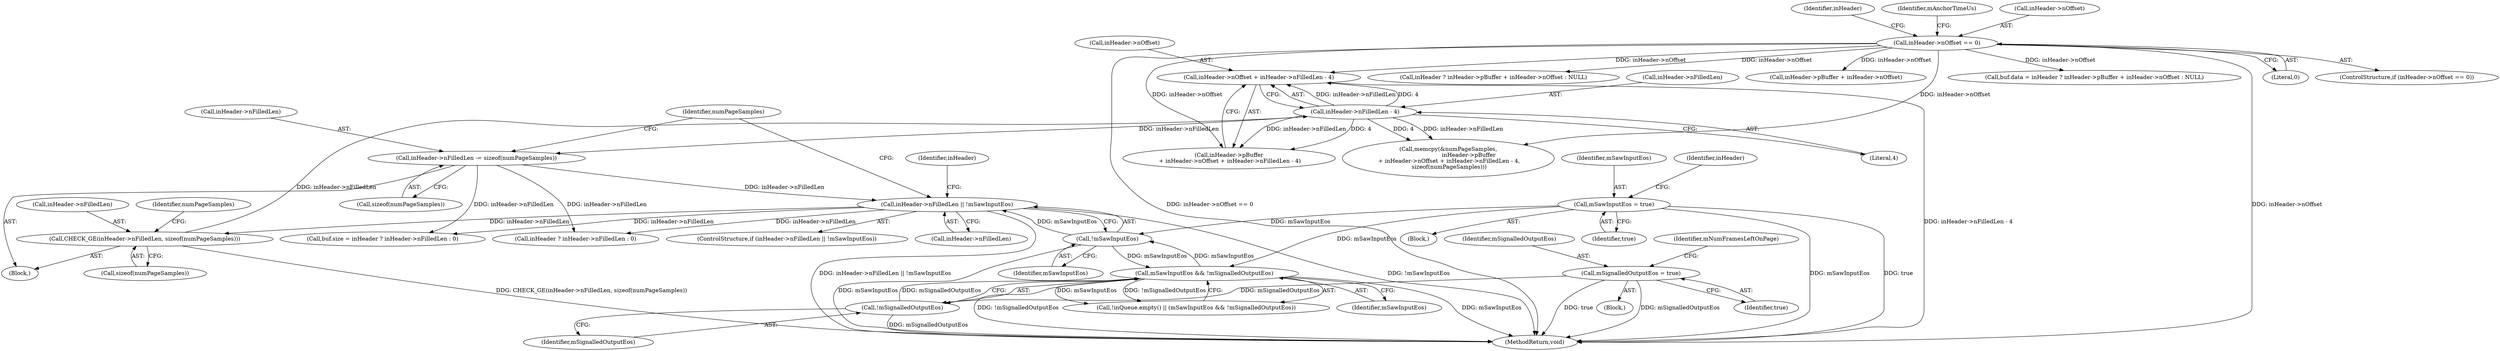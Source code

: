 digraph "0_Android_4e32001e4196f39ddd0b86686ae0231c8f5ed944_0@pointer" {
"1000328" [label="(Call,inHeader->nOffset + inHeader->nFilledLen - 4)"];
"1000340" [label="(Call,inHeader->nOffset == 0)"];
"1000332" [label="(Call,inHeader->nFilledLen - 4)"];
"1000315" [label="(Call,CHECK_GE(inHeader->nFilledLen, sizeof(numPageSamples)))"];
"1000308" [label="(Call,inHeader->nFilledLen || !mSawInputEos)"];
"1000354" [label="(Call,inHeader->nFilledLen -= sizeof(numPageSamples))"];
"1000312" [label="(Call,!mSawInputEos)"];
"1000304" [label="(Call,mSawInputEos = true)"];
"1000251" [label="(Call,mSawInputEos && !mSignalledOutputEos)"];
"1000253" [label="(Call,!mSignalledOutputEos)"];
"1000566" [label="(Call,mSignalledOutputEos = true)"];
"1000306" [label="(Identifier,true)"];
"1000383" [label="(Call,buf.size = inHeader ? inHeader->nFilledLen : 0)"];
"1000340" [label="(Call,inHeader->nOffset == 0)"];
"1000354" [label="(Call,inHeader->nFilledLen -= sizeof(numPageSamples))"];
"1000313" [label="(Identifier,mSawInputEos)"];
"1000329" [label="(Call,inHeader->nOffset)"];
"1000305" [label="(Identifier,mSawInputEos)"];
"1000317" [label="(Identifier,inHeader)"];
"1000373" [label="(Call,inHeader ? inHeader->pBuffer + inHeader->nOffset : NULL)"];
"1000319" [label="(Call,sizeof(numPageSamples))"];
"1000336" [label="(Literal,4)"];
"1000358" [label="(Call,sizeof(numPageSamples))"];
"1000251" [label="(Call,mSawInputEos && !mSignalledOutputEos)"];
"1000310" [label="(Identifier,inHeader)"];
"1000324" [label="(Call,inHeader->pBuffer\n + inHeader->nOffset + inHeader->nFilledLen - 4)"];
"1000303" [label="(Block,)"];
"1000314" [label="(Block,)"];
"1000375" [label="(Call,inHeader->pBuffer + inHeader->nOffset)"];
"1000248" [label="(Call,!inQueue.empty() || (mSawInputEos && !mSignalledOutputEos))"];
"1000566" [label="(Call,mSignalledOutputEos = true)"];
"1000308" [label="(Call,inHeader->nFilledLen || !mSawInputEos)"];
"1000356" [label="(Identifier,inHeader)"];
"1000567" [label="(Identifier,mSignalledOutputEos)"];
"1000304" [label="(Call,mSawInputEos = true)"];
"1000568" [label="(Identifier,true)"];
"1000323" [label="(Identifier,numPageSamples)"];
"1000253" [label="(Call,!mSignalledOutputEos)"];
"1000355" [label="(Call,inHeader->nFilledLen)"];
"1000307" [label="(ControlStructure,if (inHeader->nFilledLen || !mSawInputEos))"];
"1000630" [label="(MethodReturn,void)"];
"1000369" [label="(Call,buf.data = inHeader ? inHeader->pBuffer + inHeader->nOffset : NULL)"];
"1000312" [label="(Call,!mSawInputEos)"];
"1000560" [label="(Block,)"];
"1000321" [label="(Call,memcpy(&numPageSamples,\n                       inHeader->pBuffer\n + inHeader->nOffset + inHeader->nFilledLen - 4,\n sizeof(numPageSamples)))"];
"1000315" [label="(Call,CHECK_GE(inHeader->nFilledLen, sizeof(numPageSamples)))"];
"1000362" [label="(Identifier,numPageSamples)"];
"1000344" [label="(Literal,0)"];
"1000252" [label="(Identifier,mSawInputEos)"];
"1000347" [label="(Identifier,mAnchorTimeUs)"];
"1000387" [label="(Call,inHeader ? inHeader->nFilledLen : 0)"];
"1000316" [label="(Call,inHeader->nFilledLen)"];
"1000341" [label="(Call,inHeader->nOffset)"];
"1000328" [label="(Call,inHeader->nOffset + inHeader->nFilledLen - 4)"];
"1000254" [label="(Identifier,mSignalledOutputEos)"];
"1000339" [label="(ControlStructure,if (inHeader->nOffset == 0))"];
"1000309" [label="(Call,inHeader->nFilledLen)"];
"1000570" [label="(Identifier,mNumFramesLeftOnPage)"];
"1000332" [label="(Call,inHeader->nFilledLen - 4)"];
"1000333" [label="(Call,inHeader->nFilledLen)"];
"1000328" -> "1000324"  [label="AST: "];
"1000328" -> "1000332"  [label="CFG: "];
"1000329" -> "1000328"  [label="AST: "];
"1000332" -> "1000328"  [label="AST: "];
"1000324" -> "1000328"  [label="CFG: "];
"1000328" -> "1000630"  [label="DDG: inHeader->nFilledLen - 4"];
"1000340" -> "1000328"  [label="DDG: inHeader->nOffset"];
"1000332" -> "1000328"  [label="DDG: inHeader->nFilledLen"];
"1000332" -> "1000328"  [label="DDG: 4"];
"1000340" -> "1000339"  [label="AST: "];
"1000340" -> "1000344"  [label="CFG: "];
"1000341" -> "1000340"  [label="AST: "];
"1000344" -> "1000340"  [label="AST: "];
"1000347" -> "1000340"  [label="CFG: "];
"1000356" -> "1000340"  [label="CFG: "];
"1000340" -> "1000630"  [label="DDG: inHeader->nOffset == 0"];
"1000340" -> "1000630"  [label="DDG: inHeader->nOffset"];
"1000340" -> "1000321"  [label="DDG: inHeader->nOffset"];
"1000340" -> "1000324"  [label="DDG: inHeader->nOffset"];
"1000340" -> "1000369"  [label="DDG: inHeader->nOffset"];
"1000340" -> "1000373"  [label="DDG: inHeader->nOffset"];
"1000340" -> "1000375"  [label="DDG: inHeader->nOffset"];
"1000332" -> "1000336"  [label="CFG: "];
"1000333" -> "1000332"  [label="AST: "];
"1000336" -> "1000332"  [label="AST: "];
"1000332" -> "1000321"  [label="DDG: inHeader->nFilledLen"];
"1000332" -> "1000321"  [label="DDG: 4"];
"1000332" -> "1000324"  [label="DDG: inHeader->nFilledLen"];
"1000332" -> "1000324"  [label="DDG: 4"];
"1000315" -> "1000332"  [label="DDG: inHeader->nFilledLen"];
"1000332" -> "1000354"  [label="DDG: inHeader->nFilledLen"];
"1000315" -> "1000314"  [label="AST: "];
"1000315" -> "1000319"  [label="CFG: "];
"1000316" -> "1000315"  [label="AST: "];
"1000319" -> "1000315"  [label="AST: "];
"1000323" -> "1000315"  [label="CFG: "];
"1000315" -> "1000630"  [label="DDG: CHECK_GE(inHeader->nFilledLen, sizeof(numPageSamples))"];
"1000308" -> "1000315"  [label="DDG: inHeader->nFilledLen"];
"1000308" -> "1000307"  [label="AST: "];
"1000308" -> "1000309"  [label="CFG: "];
"1000308" -> "1000312"  [label="CFG: "];
"1000309" -> "1000308"  [label="AST: "];
"1000312" -> "1000308"  [label="AST: "];
"1000317" -> "1000308"  [label="CFG: "];
"1000362" -> "1000308"  [label="CFG: "];
"1000308" -> "1000630"  [label="DDG: !mSawInputEos"];
"1000308" -> "1000630"  [label="DDG: inHeader->nFilledLen || !mSawInputEos"];
"1000354" -> "1000308"  [label="DDG: inHeader->nFilledLen"];
"1000312" -> "1000308"  [label="DDG: mSawInputEos"];
"1000308" -> "1000383"  [label="DDG: inHeader->nFilledLen"];
"1000308" -> "1000387"  [label="DDG: inHeader->nFilledLen"];
"1000354" -> "1000314"  [label="AST: "];
"1000354" -> "1000358"  [label="CFG: "];
"1000355" -> "1000354"  [label="AST: "];
"1000358" -> "1000354"  [label="AST: "];
"1000362" -> "1000354"  [label="CFG: "];
"1000354" -> "1000383"  [label="DDG: inHeader->nFilledLen"];
"1000354" -> "1000387"  [label="DDG: inHeader->nFilledLen"];
"1000312" -> "1000313"  [label="CFG: "];
"1000313" -> "1000312"  [label="AST: "];
"1000312" -> "1000630"  [label="DDG: mSawInputEos"];
"1000312" -> "1000251"  [label="DDG: mSawInputEos"];
"1000304" -> "1000312"  [label="DDG: mSawInputEos"];
"1000251" -> "1000312"  [label="DDG: mSawInputEos"];
"1000304" -> "1000303"  [label="AST: "];
"1000304" -> "1000306"  [label="CFG: "];
"1000305" -> "1000304"  [label="AST: "];
"1000306" -> "1000304"  [label="AST: "];
"1000310" -> "1000304"  [label="CFG: "];
"1000304" -> "1000630"  [label="DDG: mSawInputEos"];
"1000304" -> "1000630"  [label="DDG: true"];
"1000304" -> "1000251"  [label="DDG: mSawInputEos"];
"1000251" -> "1000248"  [label="AST: "];
"1000251" -> "1000252"  [label="CFG: "];
"1000251" -> "1000253"  [label="CFG: "];
"1000252" -> "1000251"  [label="AST: "];
"1000253" -> "1000251"  [label="AST: "];
"1000248" -> "1000251"  [label="CFG: "];
"1000251" -> "1000630"  [label="DDG: !mSignalledOutputEos"];
"1000251" -> "1000630"  [label="DDG: mSawInputEos"];
"1000251" -> "1000248"  [label="DDG: mSawInputEos"];
"1000251" -> "1000248"  [label="DDG: !mSignalledOutputEos"];
"1000253" -> "1000251"  [label="DDG: mSignalledOutputEos"];
"1000253" -> "1000254"  [label="CFG: "];
"1000254" -> "1000253"  [label="AST: "];
"1000253" -> "1000630"  [label="DDG: mSignalledOutputEos"];
"1000566" -> "1000253"  [label="DDG: mSignalledOutputEos"];
"1000566" -> "1000560"  [label="AST: "];
"1000566" -> "1000568"  [label="CFG: "];
"1000567" -> "1000566"  [label="AST: "];
"1000568" -> "1000566"  [label="AST: "];
"1000570" -> "1000566"  [label="CFG: "];
"1000566" -> "1000630"  [label="DDG: true"];
"1000566" -> "1000630"  [label="DDG: mSignalledOutputEos"];
}

